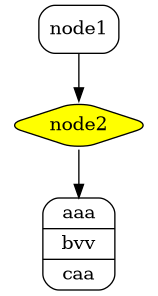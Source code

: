 @startuml
digraph foo {
	node [style=rounded]
	node1 [shape=box]
	node2 [fillcolor=yellow, style="rounded,filled", shape=diamond]
	node3 [shape=record, label="{ aaa | bvv | caa }"]

	node1 -> node2 -> node3
}
@enduml
